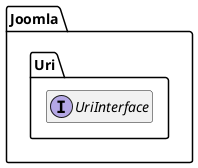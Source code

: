 @startuml
set namespaceSeparator \\
hide members
hide << alias >> circle

interface Joomla\\Uri\\UriInterface
@enduml
